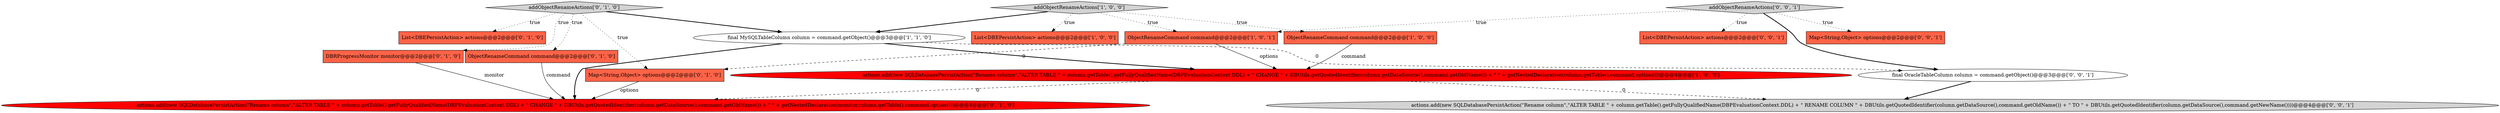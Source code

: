 digraph {
11 [style = filled, label = "actions.add(new SQLDatabasePersistAction(\"Rename column\",\"ALTER TABLE \" + column.getTable().getFullyQualifiedName(DBPEvaluationContext.DDL) + \" CHANGE \" + DBUtils.getQuotedIdentifier(column.getDataSource(),command.getOldName()) + \" \" + getNestedDeclaration(monitor,column.getTable(),command,options)))@@@4@@@['0', '1', '0']", fillcolor = red, shape = ellipse image = "AAA1AAABBB2BBB"];
16 [style = filled, label = "actions.add(new SQLDatabasePersistAction(\"Rename column\",\"ALTER TABLE \" + column.getTable().getFullyQualifiedName(DBPEvaluationContext.DDL) + \" RENAME COLUMN \" + DBUtils.getQuotedIdentifier(column.getDataSource(),command.getOldName()) + \" TO \" + DBUtils.getQuotedIdentifier(column.getDataSource(),command.getNewName())))@@@4@@@['0', '0', '1']", fillcolor = lightgray, shape = ellipse image = "AAA0AAABBB3BBB"];
12 [style = filled, label = "List<DBEPersistAction> actions@@@2@@@['0', '0', '1']", fillcolor = tomato, shape = box image = "AAA0AAABBB3BBB"];
4 [style = filled, label = "ObjectRenameCommand command@@@2@@@['1', '0', '1']", fillcolor = tomato, shape = box image = "AAA0AAABBB1BBB"];
9 [style = filled, label = "List<DBEPersistAction> actions@@@2@@@['0', '1', '0']", fillcolor = tomato, shape = box image = "AAA0AAABBB2BBB"];
7 [style = filled, label = "DBRProgressMonitor monitor@@@2@@@['0', '1', '0']", fillcolor = tomato, shape = box image = "AAA0AAABBB2BBB"];
6 [style = filled, label = "ObjectRenameCommand command@@@2@@@['0', '1', '0']", fillcolor = tomato, shape = box image = "AAA0AAABBB2BBB"];
13 [style = filled, label = "final OracleTableColumn column = command.getObject()@@@3@@@['0', '0', '1']", fillcolor = white, shape = ellipse image = "AAA0AAABBB3BBB"];
10 [style = filled, label = "Map<String,Object> options@@@2@@@['0', '1', '0']", fillcolor = tomato, shape = box image = "AAA1AAABBB2BBB"];
14 [style = filled, label = "Map<String,Object> options@@@2@@@['0', '0', '1']", fillcolor = tomato, shape = box image = "AAA0AAABBB3BBB"];
8 [style = filled, label = "addObjectRenameActions['0', '1', '0']", fillcolor = lightgray, shape = diamond image = "AAA0AAABBB2BBB"];
2 [style = filled, label = "addObjectRenameActions['1', '0', '0']", fillcolor = lightgray, shape = diamond image = "AAA0AAABBB1BBB"];
1 [style = filled, label = "List<DBEPersistAction> actions@@@2@@@['1', '0', '0']", fillcolor = tomato, shape = box image = "AAA0AAABBB1BBB"];
0 [style = filled, label = "actions.add(new SQLDatabasePersistAction(\"Rename column\",\"ALTER TABLE \" + column.getTable().getFullyQualifiedName(DBPEvaluationContext.DDL) + \" CHANGE \" + DBUtils.getQuotedIdentifier(column.getDataSource(),command.getOldName()) + \" \" + getNestedDeclaration(column.getTable(),command,options)))@@@4@@@['1', '0', '0']", fillcolor = red, shape = ellipse image = "AAA1AAABBB1BBB"];
5 [style = filled, label = "final MySQLTableColumn column = command.getObject()@@@3@@@['1', '1', '0']", fillcolor = white, shape = ellipse image = "AAA0AAABBB1BBB"];
15 [style = filled, label = "addObjectRenameActions['0', '0', '1']", fillcolor = lightgray, shape = diamond image = "AAA0AAABBB3BBB"];
3 [style = filled, label = "ObjectRenameCommand command@@@2@@@['1', '0', '0']", fillcolor = tomato, shape = box image = "AAA0AAABBB1BBB"];
2->3 [style = dotted, label="true"];
5->13 [style = dashed, label="0"];
15->13 [style = bold, label=""];
0->16 [style = dashed, label="0"];
4->0 [style = solid, label="options"];
8->7 [style = dotted, label="true"];
0->11 [style = dashed, label="0"];
8->10 [style = dotted, label="true"];
15->14 [style = dotted, label="true"];
13->16 [style = bold, label=""];
15->4 [style = dotted, label="true"];
3->0 [style = solid, label="command"];
10->11 [style = solid, label="options"];
8->6 [style = dotted, label="true"];
8->5 [style = bold, label=""];
5->0 [style = bold, label=""];
2->1 [style = dotted, label="true"];
6->11 [style = solid, label="command"];
2->4 [style = dotted, label="true"];
7->11 [style = solid, label="monitor"];
15->12 [style = dotted, label="true"];
5->11 [style = bold, label=""];
8->9 [style = dotted, label="true"];
4->10 [style = dashed, label="0"];
2->5 [style = bold, label=""];
}

